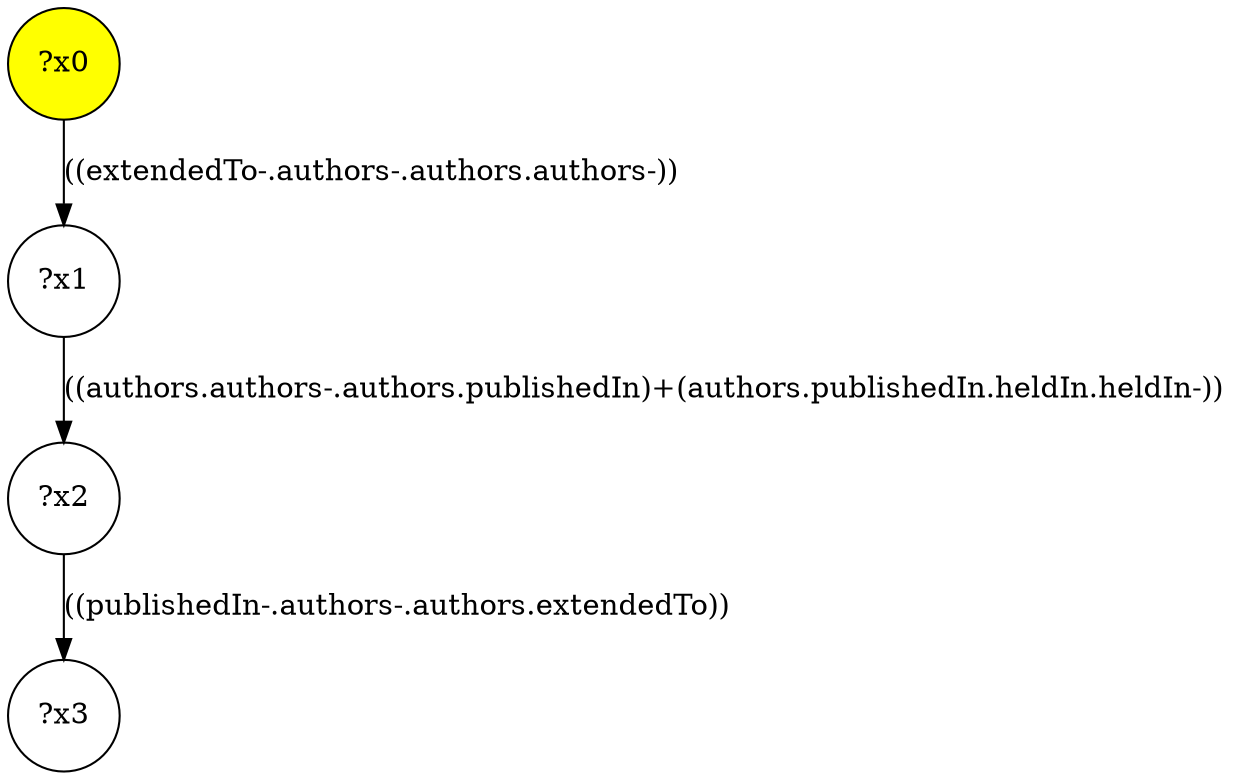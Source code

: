 digraph g {
	x0 [fillcolor="yellow", style="filled," shape=circle, label="?x0"];
	x1 [shape=circle, label="?x1"];
	x0 -> x1 [label="((extendedTo-.authors-.authors.authors-))"];
	x2 [shape=circle, label="?x2"];
	x1 -> x2 [label="((authors.authors-.authors.publishedIn)+(authors.publishedIn.heldIn.heldIn-))"];
	x3 [shape=circle, label="?x3"];
	x2 -> x3 [label="((publishedIn-.authors-.authors.extendedTo))"];
}
